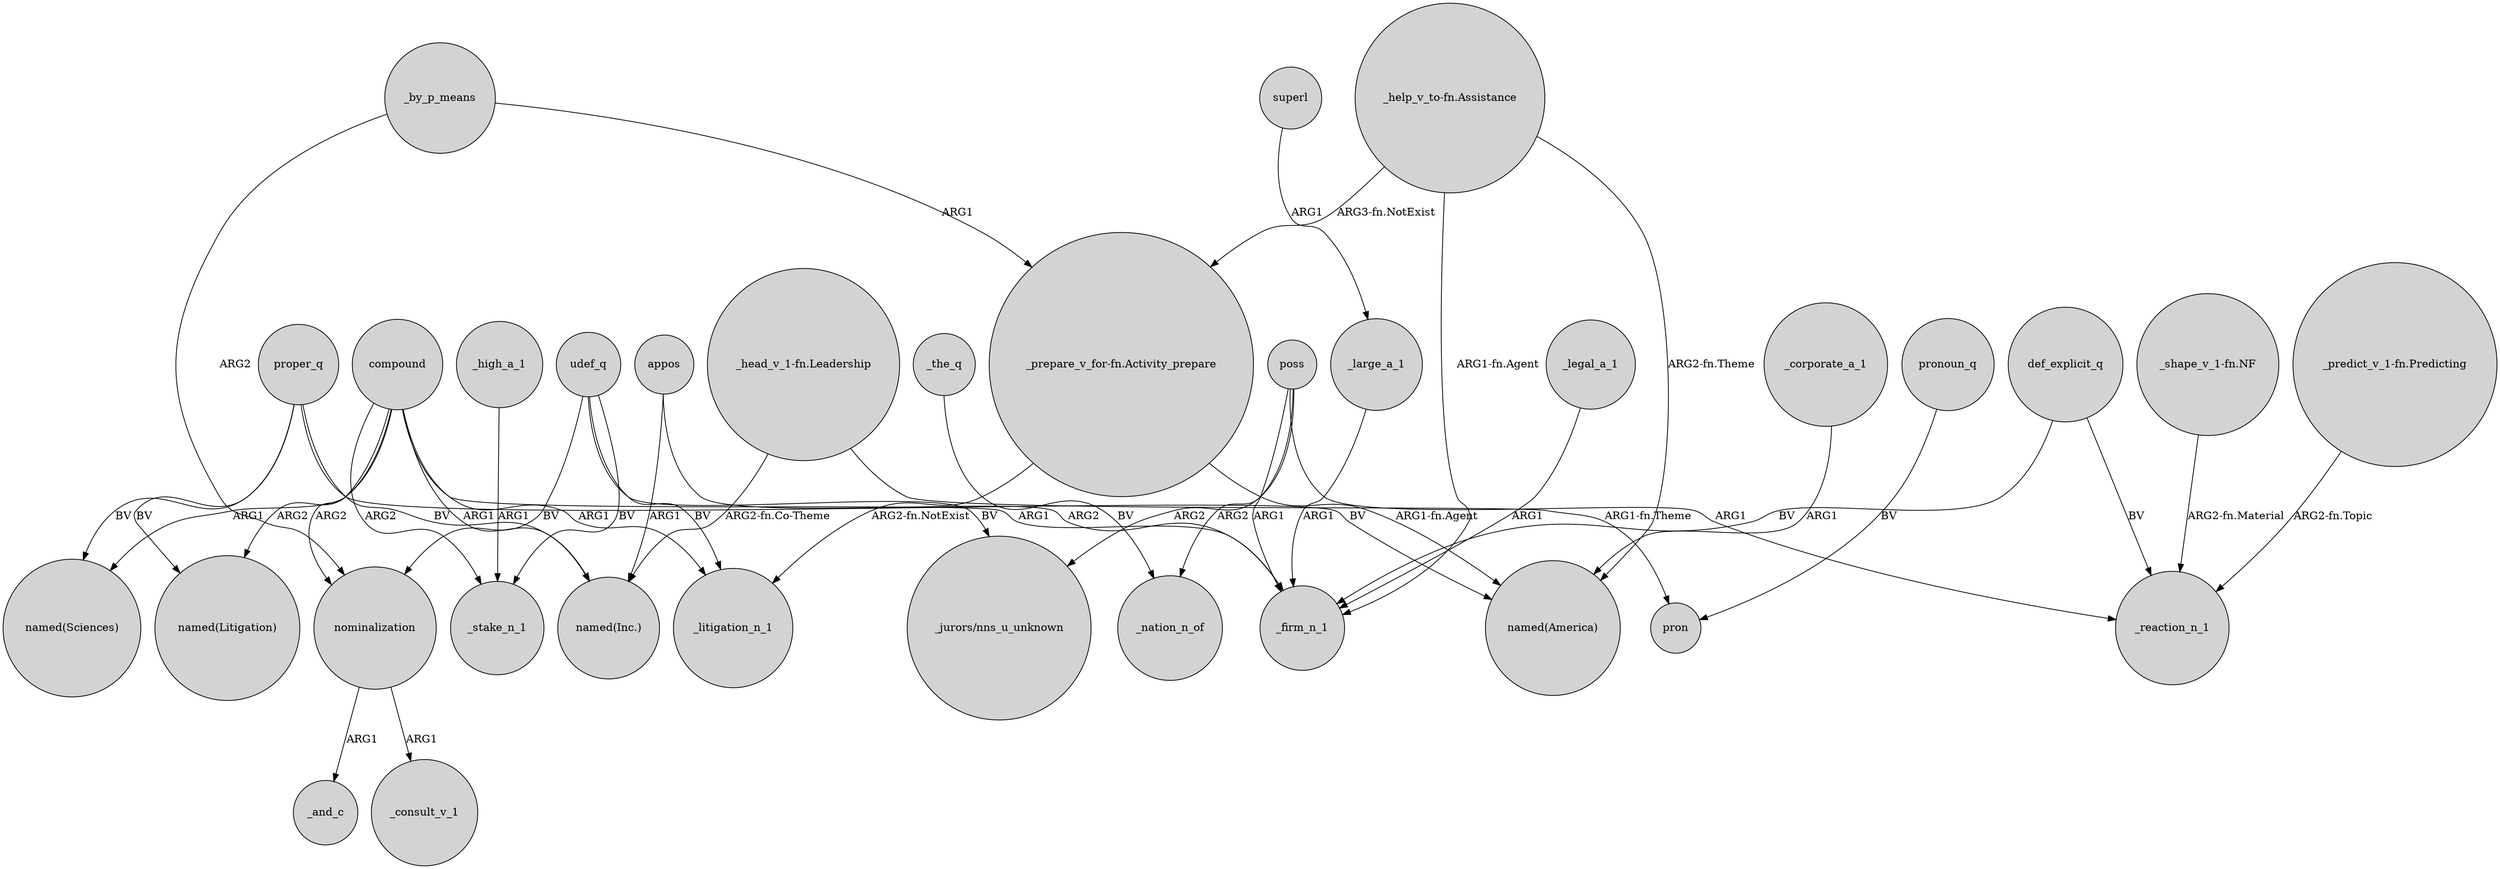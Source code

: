 digraph {
	node [shape=circle style=filled]
	superl -> _large_a_1 [label=ARG1]
	proper_q -> "named(Inc.)" [label=BV]
	compound -> _litigation_n_1 [label=ARG1]
	compound -> _stake_n_1 [label=ARG2]
	udef_q -> "_jurors/nns_u_unknown" [label=BV]
	"_head_v_1-fn.Leadership" -> pron [label="ARG1-fn.Theme"]
	_by_p_means -> nominalization [label=ARG2]
	appos -> _firm_n_1 [label=ARG2]
	"_shape_v_1-fn.NF" -> _reaction_n_1 [label="ARG2-fn.Material"]
	"_prepare_v_for-fn.Activity_prepare" -> "named(America)" [label="ARG1-fn.Agent"]
	"_help_v_to-fn.Assistance" -> _firm_n_1 [label="ARG1-fn.Agent"]
	nominalization -> _and_c [label=ARG1]
	udef_q -> _litigation_n_1 [label=BV]
	_by_p_means -> "_prepare_v_for-fn.Activity_prepare" [label=ARG1]
	compound -> nominalization [label=ARG2]
	_high_a_1 -> _stake_n_1 [label=ARG1]
	def_explicit_q -> _reaction_n_1 [label=BV]
	compound -> "named(Sciences)" [label=ARG1]
	_large_a_1 -> _firm_n_1 [label=ARG1]
	"_head_v_1-fn.Leadership" -> "named(Inc.)" [label="ARG2-fn.Co-Theme"]
	_legal_a_1 -> _firm_n_1 [label=ARG1]
	pronoun_q -> pron [label=BV]
	_the_q -> _nation_n_of [label=BV]
	compound -> "named(Litigation)" [label=ARG2]
	def_explicit_q -> _firm_n_1 [label=BV]
	"_help_v_to-fn.Assistance" -> "_prepare_v_for-fn.Activity_prepare" [label="ARG3-fn.NotExist"]
	compound -> _firm_n_1 [label=ARG1]
	udef_q -> nominalization [label=BV]
	poss -> _nation_n_of [label=ARG2]
	poss -> _firm_n_1 [label=ARG1]
	poss -> "_jurors/nns_u_unknown" [label=ARG2]
	"_prepare_v_for-fn.Activity_prepare" -> _litigation_n_1 [label="ARG2-fn.NotExist"]
	proper_q -> "named(Litigation)" [label=BV]
	"_help_v_to-fn.Assistance" -> "named(America)" [label="ARG2-fn.Theme"]
	poss -> _reaction_n_1 [label=ARG1]
	proper_q -> "named(America)" [label=BV]
	appos -> "named(Inc.)" [label=ARG1]
	udef_q -> _stake_n_1 [label=BV]
	nominalization -> _consult_v_1 [label=ARG1]
	proper_q -> "named(Sciences)" [label=BV]
	_corporate_a_1 -> "named(America)" [label=ARG1]
	"_predict_v_1-fn.Predicting" -> _reaction_n_1 [label="ARG2-fn.Topic"]
	compound -> "named(Inc.)" [label=ARG1]
}
